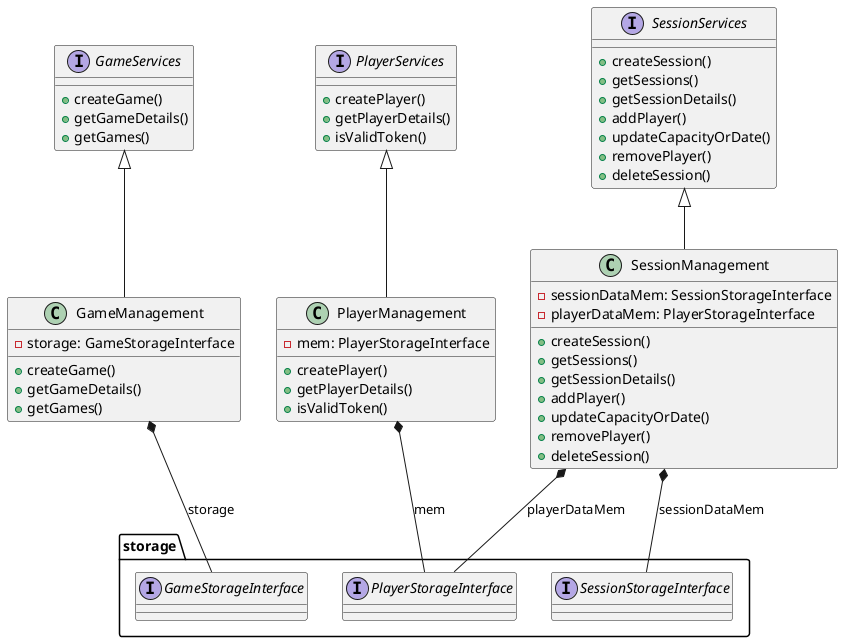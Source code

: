@startuml
'https://plantuml.com/sequence-diagram

interface GameServices {
    +createGame()
    +getGameDetails()
    +getGames()
}

interface PlayerServices {
    +createPlayer()
    +getPlayerDetails()
    +isValidToken()
}

interface SessionServices {
    + createSession()
    + getSessions()
    + getSessionDetails()
    + addPlayer()
    + updateCapacityOrDate()
    + removePlayer()
    + deleteSession()
}

class GameManagement {
    +createGame()
    +getGameDetails()
    +getGames()
    -storage: GameStorageInterface
}

class PlayerManagement {
    +createPlayer()
    +getPlayerDetails()
    +isValidToken()
    -mem: PlayerStorageInterface
}

class SessionManagement {
    + createSession()
    + getSessions()
    + getSessionDetails()
    + addPlayer()
    + updateCapacityOrDate()
    + removePlayer()
    + deleteSession()
    -sessionDataMem: SessionStorageInterface
    -playerDataMem: PlayerStorageInterface
}

GameServices <|-- GameManagement
PlayerServices <|-- PlayerManagement
SessionServices <|-- SessionManagement

package storage {
   interface GameStorageInterface
   interface PlayerStorageInterface
   interface SessionStorageInterface

}

GameManagement *-- storage.GameStorageInterface : storage
PlayerManagement *-- storage.PlayerStorageInterface : mem
SessionManagement *-- storage.SessionStorageInterface : sessionDataMem
SessionManagement *-- storage.PlayerStorageInterface : playerDataMem


@enduml